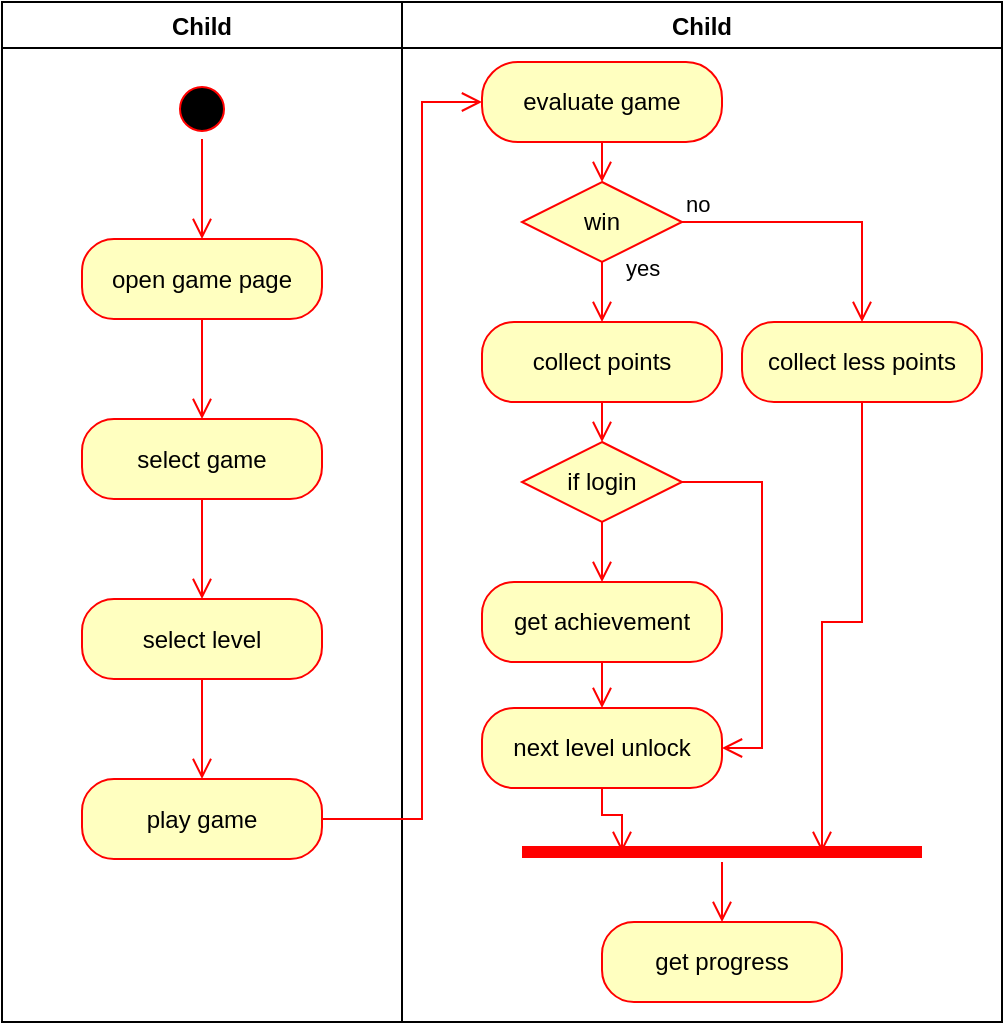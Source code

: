<mxfile version="20.5.1" type="device"><diagram name="Page-1" id="e7e014a7-5840-1c2e-5031-d8a46d1fe8dd"><mxGraphModel dx="1008" dy="558" grid="1" gridSize="10" guides="1" tooltips="1" connect="1" arrows="1" fold="1" page="1" pageScale="1" pageWidth="1169" pageHeight="826" background="none" math="0" shadow="0"><root><mxCell id="0"/><mxCell id="1" parent="0"/><mxCell id="sWZvsOLDYW1pQWpvyRPr-34" value="Child" style="swimlane;startSize=23;" vertex="1" parent="1"><mxGeometry x="10" y="20" width="200" height="510" as="geometry"/></mxCell><mxCell id="sWZvsOLDYW1pQWpvyRPr-9" value="" style="ellipse;html=1;shape=startState;fillColor=#000000;strokeColor=#ff0000;" vertex="1" parent="sWZvsOLDYW1pQWpvyRPr-34"><mxGeometry x="85" y="38.5" width="30" height="30" as="geometry"/></mxCell><mxCell id="sWZvsOLDYW1pQWpvyRPr-10" value="" style="edgeStyle=orthogonalEdgeStyle;html=1;verticalAlign=bottom;endArrow=open;endSize=8;strokeColor=#ff0000;rounded=0;entryX=0.5;entryY=0;entryDx=0;entryDy=0;" edge="1" source="sWZvsOLDYW1pQWpvyRPr-9" parent="sWZvsOLDYW1pQWpvyRPr-34" target="sWZvsOLDYW1pQWpvyRPr-11"><mxGeometry relative="1" as="geometry"><mxPoint x="100" y="128.5" as="targetPoint"/></mxGeometry></mxCell><mxCell id="sWZvsOLDYW1pQWpvyRPr-11" value="open game page" style="rounded=1;whiteSpace=wrap;html=1;arcSize=40;fontColor=#000000;fillColor=#ffffc0;strokeColor=#ff0000;" vertex="1" parent="sWZvsOLDYW1pQWpvyRPr-34"><mxGeometry x="40" y="118.5" width="120" height="40" as="geometry"/></mxCell><mxCell id="sWZvsOLDYW1pQWpvyRPr-13" value="select game" style="rounded=1;whiteSpace=wrap;html=1;arcSize=40;fontColor=#000000;fillColor=#ffffc0;strokeColor=#ff0000;" vertex="1" parent="sWZvsOLDYW1pQWpvyRPr-34"><mxGeometry x="40" y="208.5" width="120" height="40" as="geometry"/></mxCell><mxCell id="sWZvsOLDYW1pQWpvyRPr-16" value="" style="edgeStyle=orthogonalEdgeStyle;html=1;verticalAlign=bottom;endArrow=open;endSize=8;strokeColor=#ff0000;rounded=0;entryX=0.5;entryY=0;entryDx=0;entryDy=0;exitX=0.5;exitY=1;exitDx=0;exitDy=0;" edge="1" parent="sWZvsOLDYW1pQWpvyRPr-34" source="sWZvsOLDYW1pQWpvyRPr-11" target="sWZvsOLDYW1pQWpvyRPr-13"><mxGeometry relative="1" as="geometry"><mxPoint x="110" y="128.5" as="targetPoint"/><mxPoint x="110" y="78.5" as="sourcePoint"/></mxGeometry></mxCell><mxCell id="sWZvsOLDYW1pQWpvyRPr-17" value="select level" style="rounded=1;whiteSpace=wrap;html=1;arcSize=40;fontColor=#000000;fillColor=#ffffc0;strokeColor=#ff0000;" vertex="1" parent="sWZvsOLDYW1pQWpvyRPr-34"><mxGeometry x="40" y="298.5" width="120" height="40" as="geometry"/></mxCell><mxCell id="sWZvsOLDYW1pQWpvyRPr-19" value="" style="edgeStyle=orthogonalEdgeStyle;html=1;verticalAlign=bottom;endArrow=open;endSize=8;strokeColor=#ff0000;rounded=0;entryX=0.5;entryY=0;entryDx=0;entryDy=0;exitX=0.5;exitY=1;exitDx=0;exitDy=0;" edge="1" parent="sWZvsOLDYW1pQWpvyRPr-34" source="sWZvsOLDYW1pQWpvyRPr-13" target="sWZvsOLDYW1pQWpvyRPr-17"><mxGeometry relative="1" as="geometry"><mxPoint x="110" y="208.5" as="targetPoint"/><mxPoint x="110" y="168.5" as="sourcePoint"/></mxGeometry></mxCell><mxCell id="sWZvsOLDYW1pQWpvyRPr-20" value="play game" style="rounded=1;whiteSpace=wrap;html=1;arcSize=40;fontColor=#000000;fillColor=#ffffc0;strokeColor=#ff0000;" vertex="1" parent="sWZvsOLDYW1pQWpvyRPr-34"><mxGeometry x="40" y="388.5" width="120" height="40" as="geometry"/></mxCell><mxCell id="sWZvsOLDYW1pQWpvyRPr-23" value="" style="edgeStyle=orthogonalEdgeStyle;html=1;verticalAlign=bottom;endArrow=open;endSize=8;strokeColor=#ff0000;rounded=0;entryX=0.5;entryY=0;entryDx=0;entryDy=0;" edge="1" parent="sWZvsOLDYW1pQWpvyRPr-34" source="sWZvsOLDYW1pQWpvyRPr-17" target="sWZvsOLDYW1pQWpvyRPr-20"><mxGeometry relative="1" as="geometry"><mxPoint x="110" y="308.5" as="targetPoint"/><mxPoint x="100" y="338.5" as="sourcePoint"/></mxGeometry></mxCell><mxCell id="sWZvsOLDYW1pQWpvyRPr-35" value="Child" style="swimlane;startSize=23;rounded=0;" vertex="1" parent="1"><mxGeometry x="210" y="20" width="300" height="510" as="geometry"/></mxCell><mxCell id="sWZvsOLDYW1pQWpvyRPr-38" value="evaluate game" style="rounded=1;whiteSpace=wrap;html=1;arcSize=45;fontColor=#000000;fillColor=#ffffc0;strokeColor=#ff0000;" vertex="1" parent="sWZvsOLDYW1pQWpvyRPr-35"><mxGeometry x="40" y="30" width="120" height="40" as="geometry"/></mxCell><mxCell id="sWZvsOLDYW1pQWpvyRPr-40" value="" style="edgeStyle=orthogonalEdgeStyle;html=1;verticalAlign=bottom;endArrow=open;endSize=8;strokeColor=#ff0000;rounded=0;exitX=0.5;exitY=1;exitDx=0;exitDy=0;entryX=0.5;entryY=0;entryDx=0;entryDy=0;" edge="1" parent="sWZvsOLDYW1pQWpvyRPr-35" source="sWZvsOLDYW1pQWpvyRPr-38" target="sWZvsOLDYW1pQWpvyRPr-49"><mxGeometry relative="1" as="geometry"><mxPoint x="100" y="140" as="targetPoint"/><mxPoint x="110" y="78.5" as="sourcePoint"/></mxGeometry></mxCell><mxCell id="sWZvsOLDYW1pQWpvyRPr-43" value="next level unlock" style="rounded=1;whiteSpace=wrap;html=1;arcSize=40;fontColor=#000000;fillColor=#ffffc0;strokeColor=#ff0000;" vertex="1" parent="sWZvsOLDYW1pQWpvyRPr-35"><mxGeometry x="40" y="353" width="120" height="40" as="geometry"/></mxCell><mxCell id="sWZvsOLDYW1pQWpvyRPr-49" value="&lt;font color=&quot;#000000&quot;&gt;win&lt;/font&gt;" style="rhombus;whiteSpace=wrap;html=1;fillColor=#ffffc0;strokeColor=#ff0000;" vertex="1" parent="sWZvsOLDYW1pQWpvyRPr-35"><mxGeometry x="60" y="90" width="80" height="40" as="geometry"/></mxCell><mxCell id="sWZvsOLDYW1pQWpvyRPr-50" value="no" style="edgeStyle=orthogonalEdgeStyle;html=1;align=left;verticalAlign=bottom;endArrow=open;endSize=8;strokeColor=#ff0000;rounded=0;entryX=0.5;entryY=0;entryDx=0;entryDy=0;" edge="1" source="sWZvsOLDYW1pQWpvyRPr-49" parent="sWZvsOLDYW1pQWpvyRPr-35" target="sWZvsOLDYW1pQWpvyRPr-55"><mxGeometry x="-1" relative="1" as="geometry"><mxPoint x="230" y="200" as="targetPoint"/></mxGeometry></mxCell><mxCell id="sWZvsOLDYW1pQWpvyRPr-51" value="yes" style="edgeStyle=orthogonalEdgeStyle;html=1;align=left;verticalAlign=top;endArrow=open;endSize=8;strokeColor=#ff0000;rounded=0;entryX=0.5;entryY=0;entryDx=0;entryDy=0;" edge="1" source="sWZvsOLDYW1pQWpvyRPr-49" parent="sWZvsOLDYW1pQWpvyRPr-35" target="sWZvsOLDYW1pQWpvyRPr-53"><mxGeometry x="-1" y="14" relative="1" as="geometry"><mxPoint x="100" y="213.5" as="targetPoint"/><mxPoint x="-4" y="-10" as="offset"/></mxGeometry></mxCell><mxCell id="sWZvsOLDYW1pQWpvyRPr-53" value="collect points" style="rounded=1;whiteSpace=wrap;html=1;arcSize=40;fontColor=#000000;fillColor=#ffffc0;strokeColor=#ff0000;" vertex="1" parent="sWZvsOLDYW1pQWpvyRPr-35"><mxGeometry x="40" y="160" width="120" height="40" as="geometry"/></mxCell><mxCell id="sWZvsOLDYW1pQWpvyRPr-55" value="collect less points" style="rounded=1;whiteSpace=wrap;html=1;arcSize=40;fontColor=#000000;fillColor=#ffffc0;strokeColor=#ff0000;" vertex="1" parent="sWZvsOLDYW1pQWpvyRPr-35"><mxGeometry x="170" y="160" width="120" height="40" as="geometry"/></mxCell><mxCell id="sWZvsOLDYW1pQWpvyRPr-65" value="" style="edgeStyle=orthogonalEdgeStyle;html=1;verticalAlign=bottom;endArrow=open;endSize=8;strokeColor=#ff0000;rounded=0;fontColor=#000000;exitX=0.5;exitY=1;exitDx=0;exitDy=0;entryX=0.5;entryY=0;entryDx=0;entryDy=0;" edge="1" parent="sWZvsOLDYW1pQWpvyRPr-35" source="sWZvsOLDYW1pQWpvyRPr-53" target="sWZvsOLDYW1pQWpvyRPr-78"><mxGeometry relative="1" as="geometry"><mxPoint x="100" y="250" as="targetPoint"/><mxPoint x="240" y="263.5" as="sourcePoint"/></mxGeometry></mxCell><mxCell id="sWZvsOLDYW1pQWpvyRPr-78" value="if login" style="rhombus;whiteSpace=wrap;html=1;fillColor=#ffffc0;strokeColor=#ff0000;fontColor=#000000;" vertex="1" parent="sWZvsOLDYW1pQWpvyRPr-35"><mxGeometry x="60" y="220" width="80" height="40" as="geometry"/></mxCell><mxCell id="sWZvsOLDYW1pQWpvyRPr-77" value="get achievement" style="rounded=1;whiteSpace=wrap;html=1;arcSize=40;fontColor=#000000;fillColor=#ffffc0;strokeColor=#ff0000;" vertex="1" parent="sWZvsOLDYW1pQWpvyRPr-35"><mxGeometry x="40" y="290" width="120" height="40" as="geometry"/></mxCell><mxCell id="sWZvsOLDYW1pQWpvyRPr-83" value="" style="edgeStyle=orthogonalEdgeStyle;html=1;verticalAlign=bottom;endArrow=open;endSize=8;strokeColor=#ff0000;rounded=0;fontColor=#000000;exitX=0.5;exitY=1;exitDx=0;exitDy=0;" edge="1" parent="sWZvsOLDYW1pQWpvyRPr-35" source="sWZvsOLDYW1pQWpvyRPr-78" target="sWZvsOLDYW1pQWpvyRPr-77"><mxGeometry relative="1" as="geometry"><mxPoint x="110" y="230" as="targetPoint"/><mxPoint x="110" y="210" as="sourcePoint"/></mxGeometry></mxCell><mxCell id="sWZvsOLDYW1pQWpvyRPr-84" value="" style="edgeStyle=orthogonalEdgeStyle;html=1;verticalAlign=bottom;endArrow=open;endSize=8;strokeColor=#ff0000;rounded=0;fontColor=#000000;exitX=0.5;exitY=1;exitDx=0;exitDy=0;" edge="1" parent="sWZvsOLDYW1pQWpvyRPr-35" source="sWZvsOLDYW1pQWpvyRPr-77" target="sWZvsOLDYW1pQWpvyRPr-43"><mxGeometry relative="1" as="geometry"><mxPoint x="110" y="290" as="targetPoint"/><mxPoint x="110" y="270" as="sourcePoint"/></mxGeometry></mxCell><mxCell id="sWZvsOLDYW1pQWpvyRPr-85" value="" style="edgeStyle=orthogonalEdgeStyle;html=1;verticalAlign=bottom;endArrow=open;endSize=8;strokeColor=#ff0000;rounded=0;fontColor=#000000;exitX=1;exitY=0.5;exitDx=0;exitDy=0;entryX=1;entryY=0.5;entryDx=0;entryDy=0;" edge="1" parent="sWZvsOLDYW1pQWpvyRPr-35" source="sWZvsOLDYW1pQWpvyRPr-78" target="sWZvsOLDYW1pQWpvyRPr-43"><mxGeometry relative="1" as="geometry"><mxPoint x="480" y="398.0" as="targetPoint"/><mxPoint x="240" y="210" as="sourcePoint"/><Array as="points"><mxPoint x="180" y="240"/><mxPoint x="180" y="373"/></Array></mxGeometry></mxCell><mxCell id="sWZvsOLDYW1pQWpvyRPr-86" value="&lt;font color=&quot;#ffffff&quot;&gt;yes&lt;/font&gt;" style="text;html=1;align=center;verticalAlign=middle;resizable=0;points=[];autosize=1;strokeColor=none;fillColor=none;fontColor=#000000;" vertex="1" parent="sWZvsOLDYW1pQWpvyRPr-35"><mxGeometry x="100" y="250" width="40" height="30" as="geometry"/></mxCell><mxCell id="sWZvsOLDYW1pQWpvyRPr-57" value="" style="shape=line;html=1;strokeWidth=6;strokeColor=#ff0000;fontColor=#000000;" vertex="1" parent="sWZvsOLDYW1pQWpvyRPr-35"><mxGeometry x="60" y="420" width="200" height="10" as="geometry"/></mxCell><mxCell id="sWZvsOLDYW1pQWpvyRPr-62" value="" style="edgeStyle=orthogonalEdgeStyle;html=1;verticalAlign=bottom;endArrow=open;endSize=8;strokeColor=#ff0000;rounded=0;fontColor=#000000;exitX=0.5;exitY=1;exitDx=0;exitDy=0;entryX=0.75;entryY=0.5;entryDx=0;entryDy=0;entryPerimeter=0;" edge="1" parent="sWZvsOLDYW1pQWpvyRPr-35" source="sWZvsOLDYW1pQWpvyRPr-55" target="sWZvsOLDYW1pQWpvyRPr-57"><mxGeometry relative="1" as="geometry"><mxPoint x="180" y="360" as="targetPoint"/><mxPoint x="180" y="390.0" as="sourcePoint"/></mxGeometry></mxCell><mxCell id="sWZvsOLDYW1pQWpvyRPr-59" value="get progress" style="rounded=1;whiteSpace=wrap;html=1;arcSize=40;fontColor=#000000;fillColor=#ffffc0;strokeColor=#ff0000;" vertex="1" parent="sWZvsOLDYW1pQWpvyRPr-35"><mxGeometry x="100" y="460" width="120" height="40" as="geometry"/></mxCell><mxCell id="sWZvsOLDYW1pQWpvyRPr-58" value="" style="edgeStyle=orthogonalEdgeStyle;html=1;verticalAlign=bottom;endArrow=open;endSize=8;strokeColor=#ff0000;rounded=0;fontColor=#000000;" edge="1" source="sWZvsOLDYW1pQWpvyRPr-57" parent="sWZvsOLDYW1pQWpvyRPr-35" target="sWZvsOLDYW1pQWpvyRPr-59"><mxGeometry relative="1" as="geometry"><mxPoint x="160" y="400" as="targetPoint"/></mxGeometry></mxCell><mxCell id="sWZvsOLDYW1pQWpvyRPr-88" value="" style="edgeStyle=orthogonalEdgeStyle;html=1;verticalAlign=bottom;endArrow=open;endSize=8;strokeColor=#ff0000;rounded=0;fontColor=#000000;exitX=0.5;exitY=1;exitDx=0;exitDy=0;entryX=0.25;entryY=0.5;entryDx=0;entryDy=0;entryPerimeter=0;" edge="1" parent="sWZvsOLDYW1pQWpvyRPr-35" source="sWZvsOLDYW1pQWpvyRPr-43" target="sWZvsOLDYW1pQWpvyRPr-57"><mxGeometry relative="1" as="geometry"><mxPoint x="170" y="470" as="targetPoint"/><mxPoint x="170" y="440" as="sourcePoint"/></mxGeometry></mxCell><mxCell id="sWZvsOLDYW1pQWpvyRPr-45" value="" style="edgeStyle=orthogonalEdgeStyle;html=1;verticalAlign=bottom;endArrow=open;endSize=8;strokeColor=#ff0000;rounded=0;entryX=0;entryY=0.5;entryDx=0;entryDy=0;exitX=1;exitY=0.5;exitDx=0;exitDy=0;" edge="1" parent="1" source="sWZvsOLDYW1pQWpvyRPr-20" target="sWZvsOLDYW1pQWpvyRPr-38"><mxGeometry relative="1" as="geometry"><mxPoint x="120" y="418.5" as="targetPoint"/><mxPoint x="120" y="368.5" as="sourcePoint"/><Array as="points"><mxPoint x="220" y="429"/><mxPoint x="220" y="70"/></Array></mxGeometry></mxCell><mxCell id="sWZvsOLDYW1pQWpvyRPr-87" value="no" style="text;html=1;align=center;verticalAlign=middle;resizable=0;points=[];autosize=1;strokeColor=none;fillColor=none;fontColor=#FFFFFF;" vertex="1" parent="1"><mxGeometry x="340" y="235" width="40" height="30" as="geometry"/></mxCell></root></mxGraphModel></diagram></mxfile>